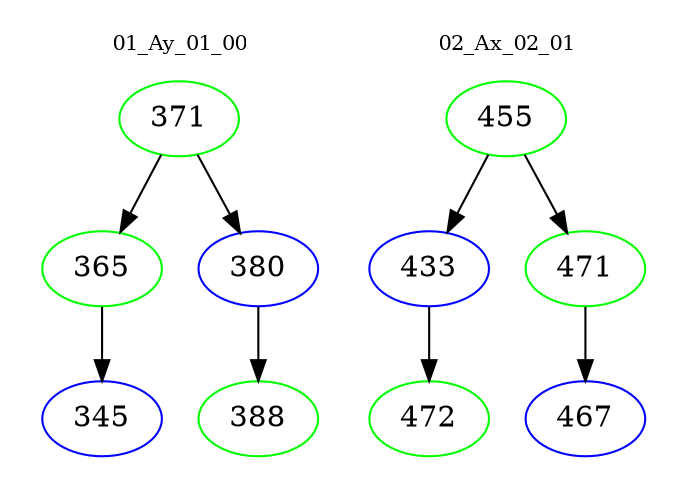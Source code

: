 digraph{
subgraph cluster_0 {
color = white
label = "01_Ay_01_00";
fontsize=10;
T0_371 [label="371", color="green"]
T0_371 -> T0_365 [color="black"]
T0_365 [label="365", color="green"]
T0_365 -> T0_345 [color="black"]
T0_345 [label="345", color="blue"]
T0_371 -> T0_380 [color="black"]
T0_380 [label="380", color="blue"]
T0_380 -> T0_388 [color="black"]
T0_388 [label="388", color="green"]
}
subgraph cluster_1 {
color = white
label = "02_Ax_02_01";
fontsize=10;
T1_455 [label="455", color="green"]
T1_455 -> T1_433 [color="black"]
T1_433 [label="433", color="blue"]
T1_433 -> T1_472 [color="black"]
T1_472 [label="472", color="green"]
T1_455 -> T1_471 [color="black"]
T1_471 [label="471", color="green"]
T1_471 -> T1_467 [color="black"]
T1_467 [label="467", color="blue"]
}
}
